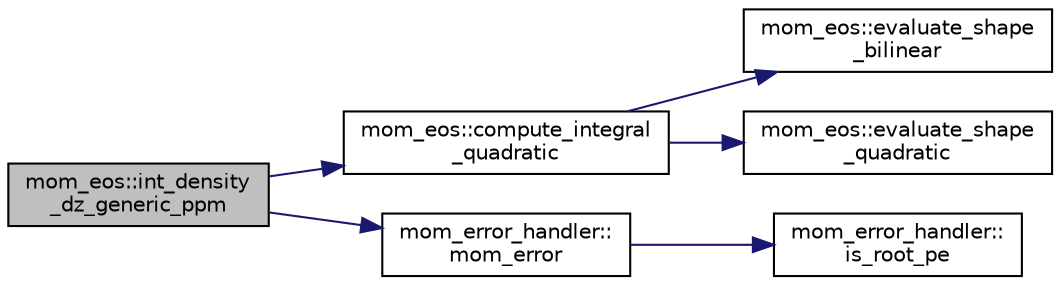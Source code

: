 digraph "mom_eos::int_density_dz_generic_ppm"
{
 // INTERACTIVE_SVG=YES
 // LATEX_PDF_SIZE
  edge [fontname="Helvetica",fontsize="10",labelfontname="Helvetica",labelfontsize="10"];
  node [fontname="Helvetica",fontsize="10",shape=record];
  rankdir="LR";
  Node1 [label="mom_eos::int_density\l_dz_generic_ppm",height=0.2,width=0.4,color="black", fillcolor="grey75", style="filled", fontcolor="black",tooltip="Compute pressure gradient force integrals for the case where T and S are parabolic profiles."];
  Node1 -> Node2 [color="midnightblue",fontsize="10",style="solid",fontname="Helvetica"];
  Node2 [label="mom_eos::compute_integral\l_quadratic",height=0.2,width=0.4,color="black", fillcolor="white", style="filled",URL="$namespacemom__eos.html#ab9ad774110cfa4cb44666592ddcf689c",tooltip="Compute the integral of the quadratic function."];
  Node2 -> Node3 [color="midnightblue",fontsize="10",style="solid",fontname="Helvetica"];
  Node3 [label="mom_eos::evaluate_shape\l_bilinear",height=0.2,width=0.4,color="black", fillcolor="white", style="filled",URL="$namespacemom__eos.html#ad8afb464fcc660fccfcbd9c06a43f16c",tooltip="Evaluation of the four bilinear shape fn and their gradients at (xi,eta)"];
  Node2 -> Node4 [color="midnightblue",fontsize="10",style="solid",fontname="Helvetica"];
  Node4 [label="mom_eos::evaluate_shape\l_quadratic",height=0.2,width=0.4,color="black", fillcolor="white", style="filled",URL="$namespacemom__eos.html#a1a3fa05803a4d99491afcb8341949287",tooltip="Evaluation of the nine quadratic shape fn weights and their gradients at (xi,eta)"];
  Node1 -> Node5 [color="midnightblue",fontsize="10",style="solid",fontname="Helvetica"];
  Node5 [label="mom_error_handler::\lmom_error",height=0.2,width=0.4,color="black", fillcolor="white", style="filled",URL="$namespacemom__error__handler.html#a460cfb79a06c29fc249952c2a3710d67",tooltip="This provides a convenient interface for writing an mpp_error message with run-time filter based on a..."];
  Node5 -> Node6 [color="midnightblue",fontsize="10",style="solid",fontname="Helvetica"];
  Node6 [label="mom_error_handler::\lis_root_pe",height=0.2,width=0.4,color="black", fillcolor="white", style="filled",URL="$namespacemom__error__handler.html#ad5f00a53059c72fe2332d1436c80ca71",tooltip="This returns .true. if the current PE is the root PE."];
}
